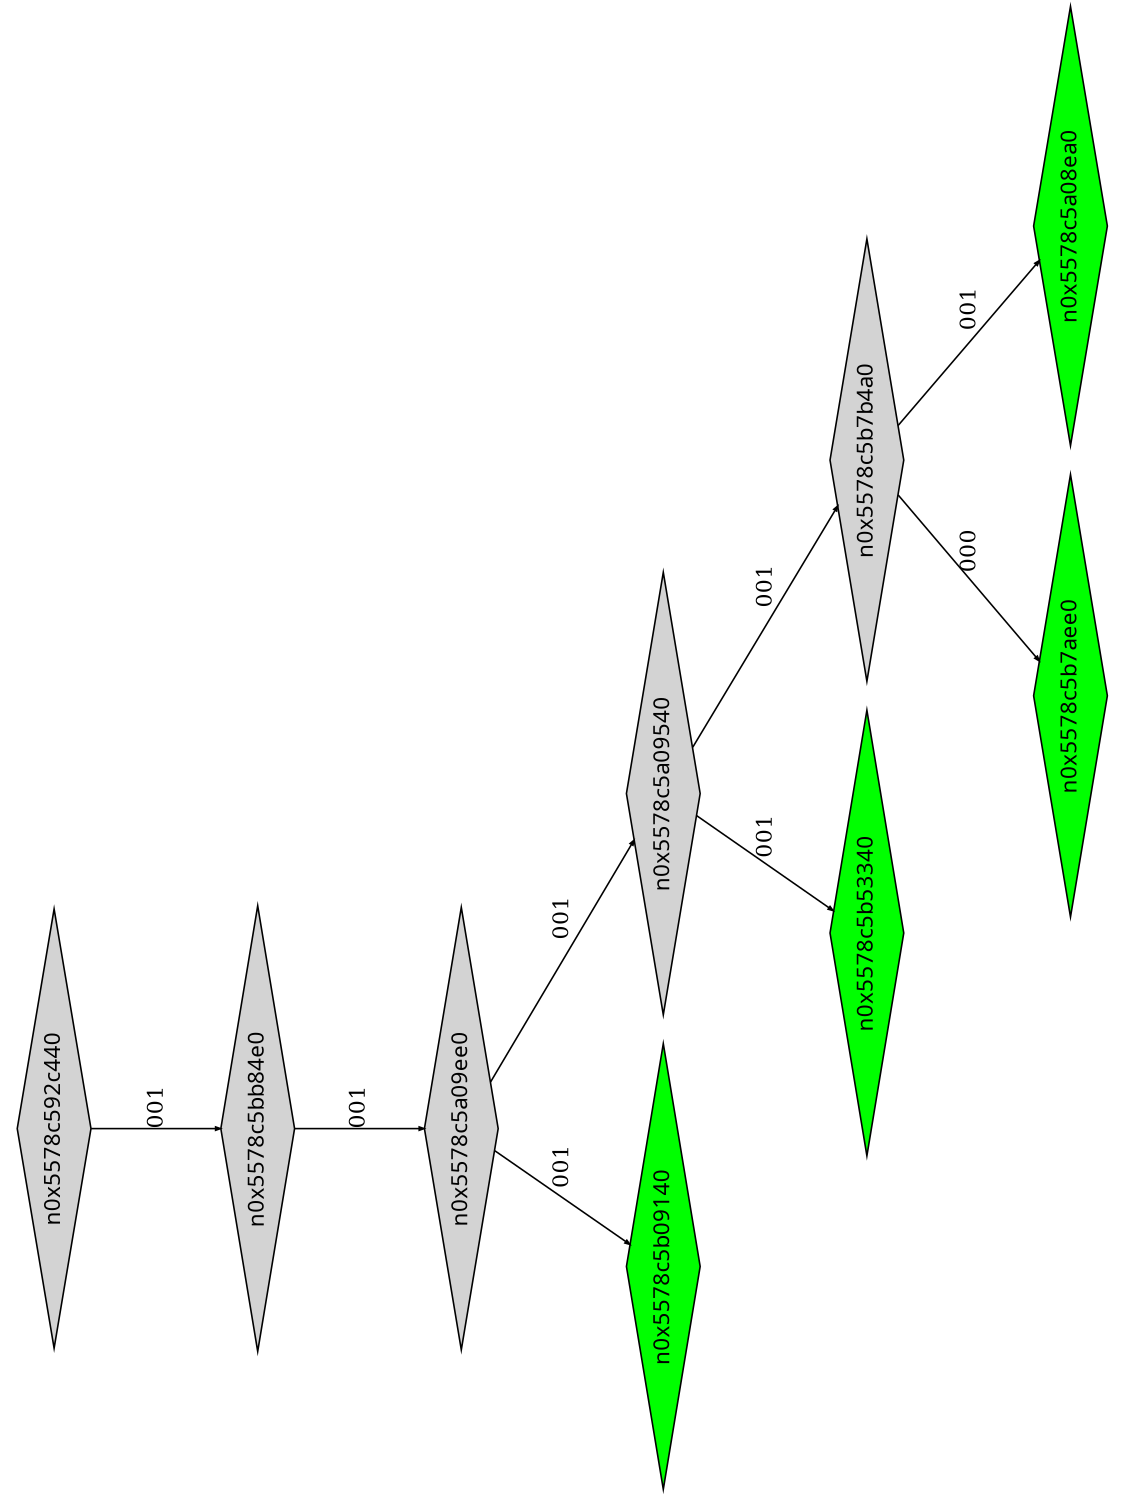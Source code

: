 digraph G {
	size="10,7.5";
	ratio=fill;
	rotate=90;
	center = "true";
	node [style="filled",width=.1,height=.1,fontname="Terminus"]
	edge [arrowsize=.3]
	n0x5578c592c440 [shape=diamond];
	n0x5578c592c440 -> n0x5578c5bb84e0 [label=001];
	n0x5578c5bb84e0 [shape=diamond];
	n0x5578c5bb84e0 -> n0x5578c5a09ee0 [label=001];
	n0x5578c5a09ee0 [shape=diamond];
	n0x5578c5a09ee0 -> n0x5578c5b09140 [label=001];
	n0x5578c5a09ee0 -> n0x5578c5a09540 [label=001];
	n0x5578c5a09540 [shape=diamond];
	n0x5578c5a09540 -> n0x5578c5b53340 [label=001];
	n0x5578c5a09540 -> n0x5578c5b7b4a0 [label=001];
	n0x5578c5b7b4a0 [shape=diamond];
	n0x5578c5b7b4a0 -> n0x5578c5b7aee0 [label=000];
	n0x5578c5b7b4a0 -> n0x5578c5a08ea0 [label=001];
	n0x5578c5a08ea0 [shape=diamond,fillcolor=green];
	n0x5578c5b7aee0 [shape=diamond,fillcolor=green];
	n0x5578c5b53340 [shape=diamond,fillcolor=green];
	n0x5578c5b09140 [shape=diamond,fillcolor=green];
}
